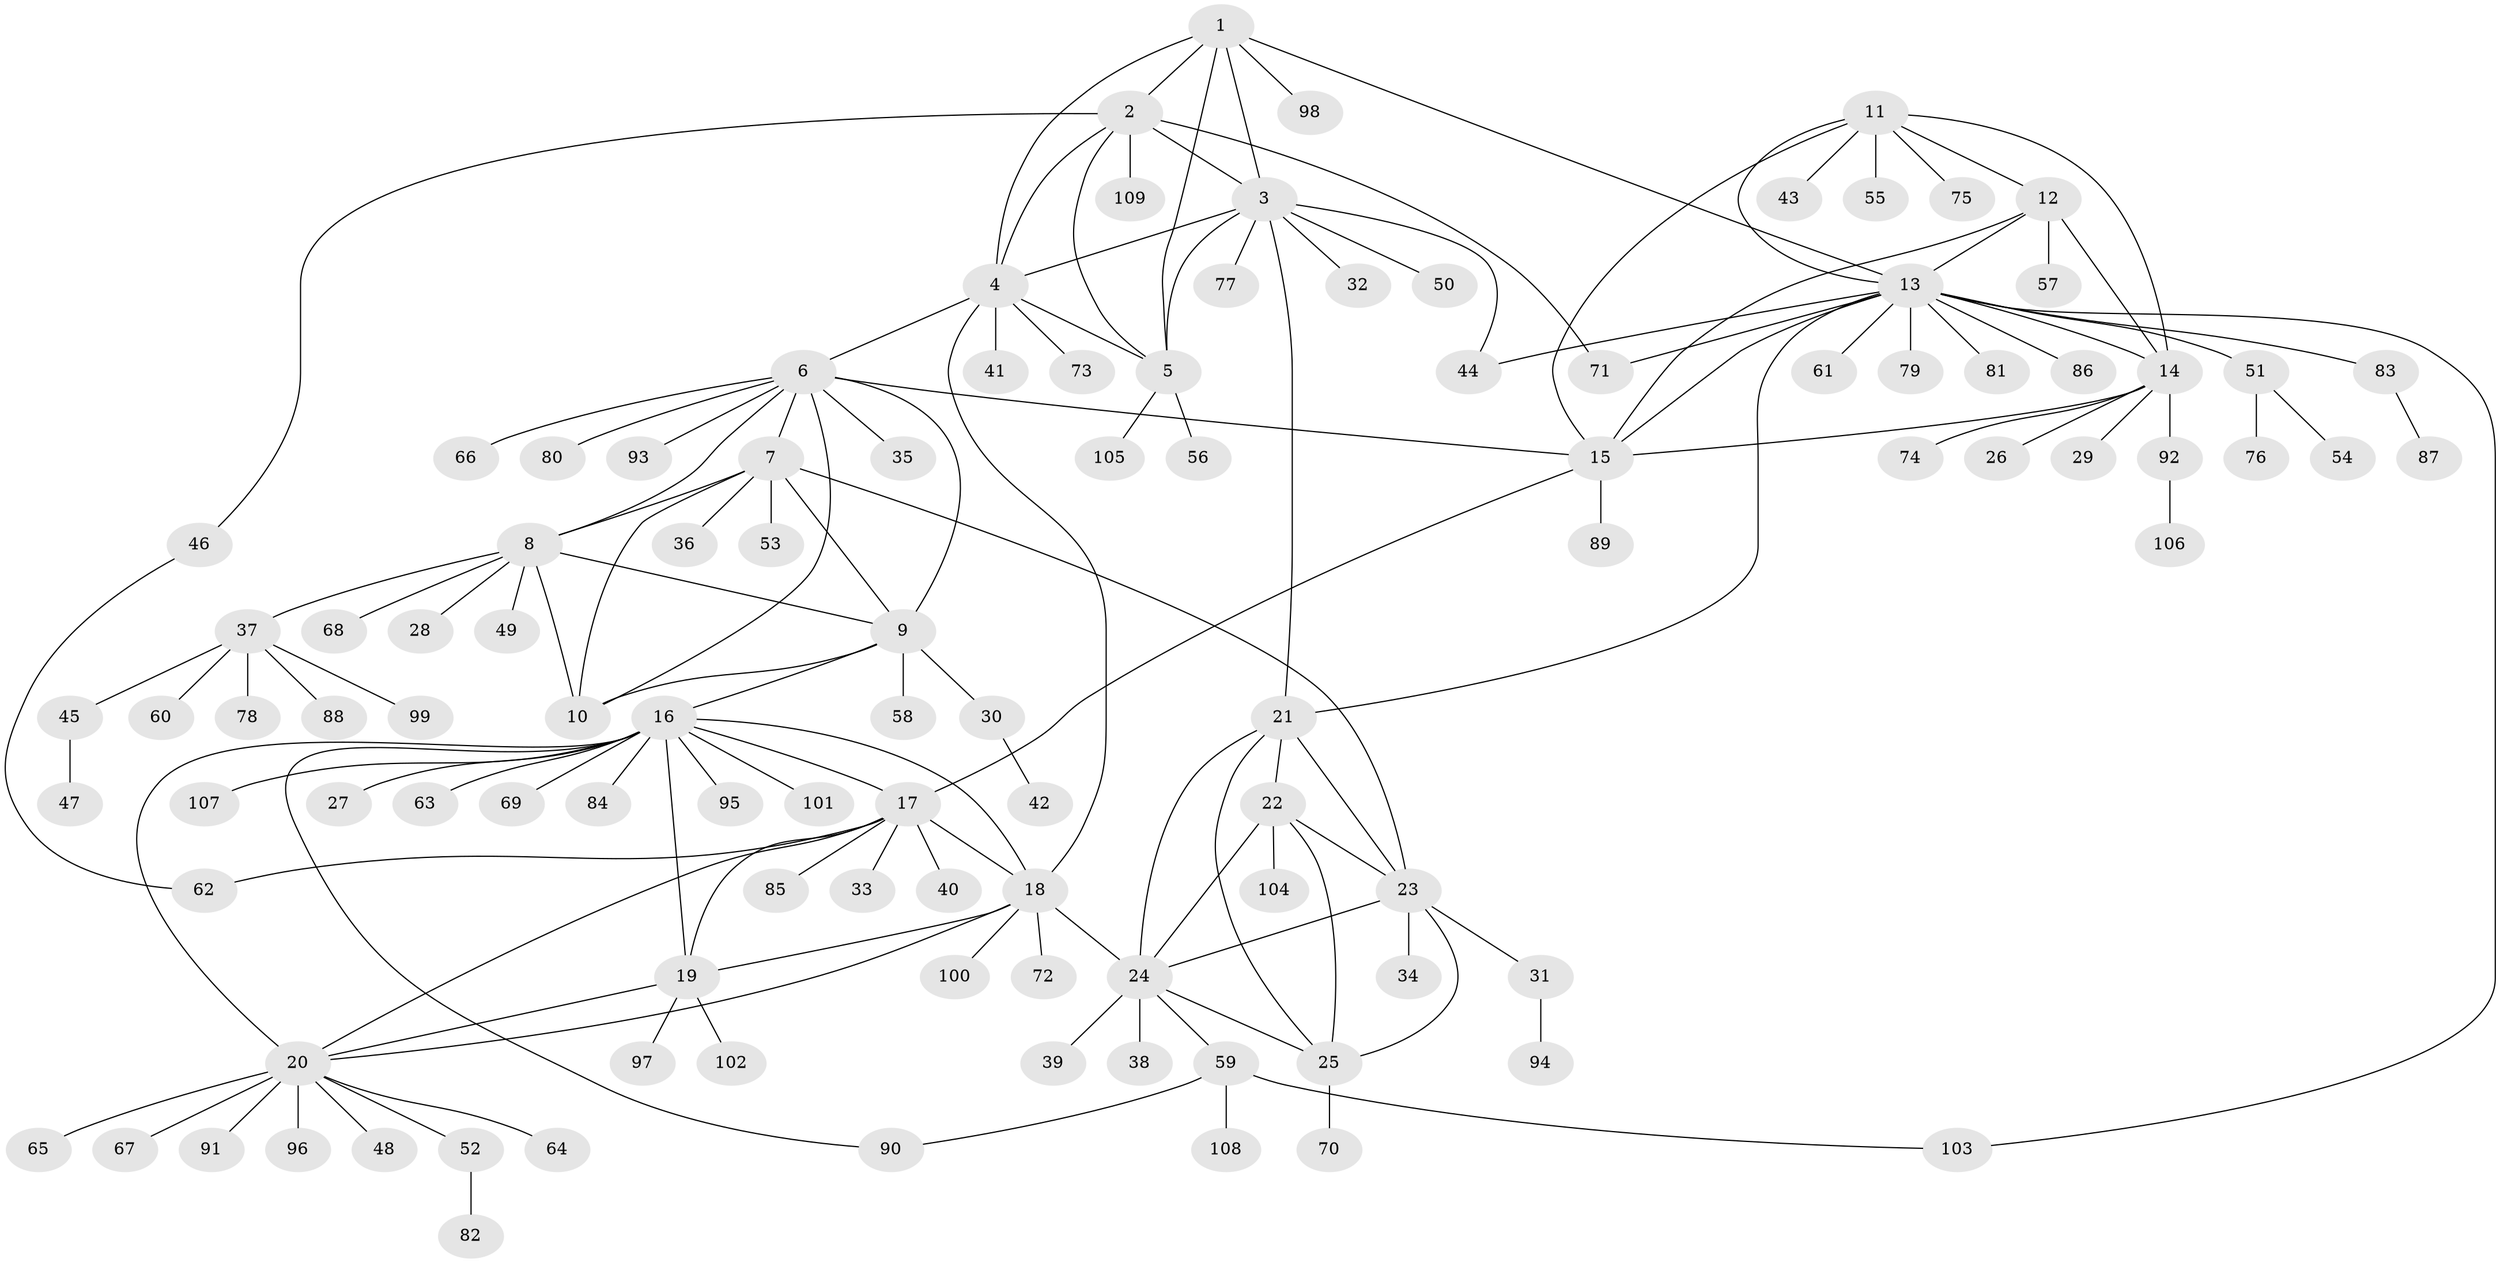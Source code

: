 // coarse degree distribution, {12: 0.015384615384615385, 5: 0.015384615384615385, 8: 0.03076923076923077, 2: 0.03076923076923077, 6: 0.03076923076923077, 7: 0.015384615384615385, 4: 0.015384615384615385, 1: 0.8153846153846154, 15: 0.015384615384615385, 20: 0.015384615384615385}
// Generated by graph-tools (version 1.1) at 2025/57/03/04/25 21:57:24]
// undirected, 109 vertices, 149 edges
graph export_dot {
graph [start="1"]
  node [color=gray90,style=filled];
  1;
  2;
  3;
  4;
  5;
  6;
  7;
  8;
  9;
  10;
  11;
  12;
  13;
  14;
  15;
  16;
  17;
  18;
  19;
  20;
  21;
  22;
  23;
  24;
  25;
  26;
  27;
  28;
  29;
  30;
  31;
  32;
  33;
  34;
  35;
  36;
  37;
  38;
  39;
  40;
  41;
  42;
  43;
  44;
  45;
  46;
  47;
  48;
  49;
  50;
  51;
  52;
  53;
  54;
  55;
  56;
  57;
  58;
  59;
  60;
  61;
  62;
  63;
  64;
  65;
  66;
  67;
  68;
  69;
  70;
  71;
  72;
  73;
  74;
  75;
  76;
  77;
  78;
  79;
  80;
  81;
  82;
  83;
  84;
  85;
  86;
  87;
  88;
  89;
  90;
  91;
  92;
  93;
  94;
  95;
  96;
  97;
  98;
  99;
  100;
  101;
  102;
  103;
  104;
  105;
  106;
  107;
  108;
  109;
  1 -- 2;
  1 -- 3;
  1 -- 4;
  1 -- 5;
  1 -- 13;
  1 -- 98;
  2 -- 3;
  2 -- 4;
  2 -- 5;
  2 -- 46;
  2 -- 71;
  2 -- 109;
  3 -- 4;
  3 -- 5;
  3 -- 21;
  3 -- 32;
  3 -- 44;
  3 -- 50;
  3 -- 77;
  4 -- 5;
  4 -- 6;
  4 -- 18;
  4 -- 41;
  4 -- 73;
  5 -- 56;
  5 -- 105;
  6 -- 7;
  6 -- 8;
  6 -- 9;
  6 -- 10;
  6 -- 15;
  6 -- 35;
  6 -- 66;
  6 -- 80;
  6 -- 93;
  7 -- 8;
  7 -- 9;
  7 -- 10;
  7 -- 23;
  7 -- 36;
  7 -- 53;
  8 -- 9;
  8 -- 10;
  8 -- 28;
  8 -- 37;
  8 -- 49;
  8 -- 68;
  9 -- 10;
  9 -- 16;
  9 -- 30;
  9 -- 58;
  11 -- 12;
  11 -- 13;
  11 -- 14;
  11 -- 15;
  11 -- 43;
  11 -- 55;
  11 -- 75;
  12 -- 13;
  12 -- 14;
  12 -- 15;
  12 -- 57;
  13 -- 14;
  13 -- 15;
  13 -- 21;
  13 -- 44;
  13 -- 51;
  13 -- 61;
  13 -- 71;
  13 -- 79;
  13 -- 81;
  13 -- 83;
  13 -- 86;
  13 -- 103;
  14 -- 15;
  14 -- 26;
  14 -- 29;
  14 -- 74;
  14 -- 92;
  15 -- 17;
  15 -- 89;
  16 -- 17;
  16 -- 18;
  16 -- 19;
  16 -- 20;
  16 -- 27;
  16 -- 63;
  16 -- 69;
  16 -- 84;
  16 -- 90;
  16 -- 95;
  16 -- 101;
  16 -- 107;
  17 -- 18;
  17 -- 19;
  17 -- 20;
  17 -- 33;
  17 -- 40;
  17 -- 62;
  17 -- 85;
  18 -- 19;
  18 -- 20;
  18 -- 24;
  18 -- 72;
  18 -- 100;
  19 -- 20;
  19 -- 97;
  19 -- 102;
  20 -- 48;
  20 -- 52;
  20 -- 64;
  20 -- 65;
  20 -- 67;
  20 -- 91;
  20 -- 96;
  21 -- 22;
  21 -- 23;
  21 -- 24;
  21 -- 25;
  22 -- 23;
  22 -- 24;
  22 -- 25;
  22 -- 104;
  23 -- 24;
  23 -- 25;
  23 -- 31;
  23 -- 34;
  24 -- 25;
  24 -- 38;
  24 -- 39;
  24 -- 59;
  25 -- 70;
  30 -- 42;
  31 -- 94;
  37 -- 45;
  37 -- 60;
  37 -- 78;
  37 -- 88;
  37 -- 99;
  45 -- 47;
  46 -- 62;
  51 -- 54;
  51 -- 76;
  52 -- 82;
  59 -- 90;
  59 -- 103;
  59 -- 108;
  83 -- 87;
  92 -- 106;
}
